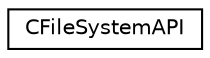 digraph "Graphical Class Hierarchy"
{
 // LATEX_PDF_SIZE
  edge [fontname="Helvetica",fontsize="10",labelfontname="Helvetica",labelfontsize="10"];
  node [fontname="Helvetica",fontsize="10",shape=record];
  rankdir="LR";
  Node0 [label="CFileSystemAPI",height=0.2,width=0.4,color="black", fillcolor="white", style="filled",URL="$classCFileSystemAPI.html",tooltip="Set of static functions to interface with the file system."];
}
